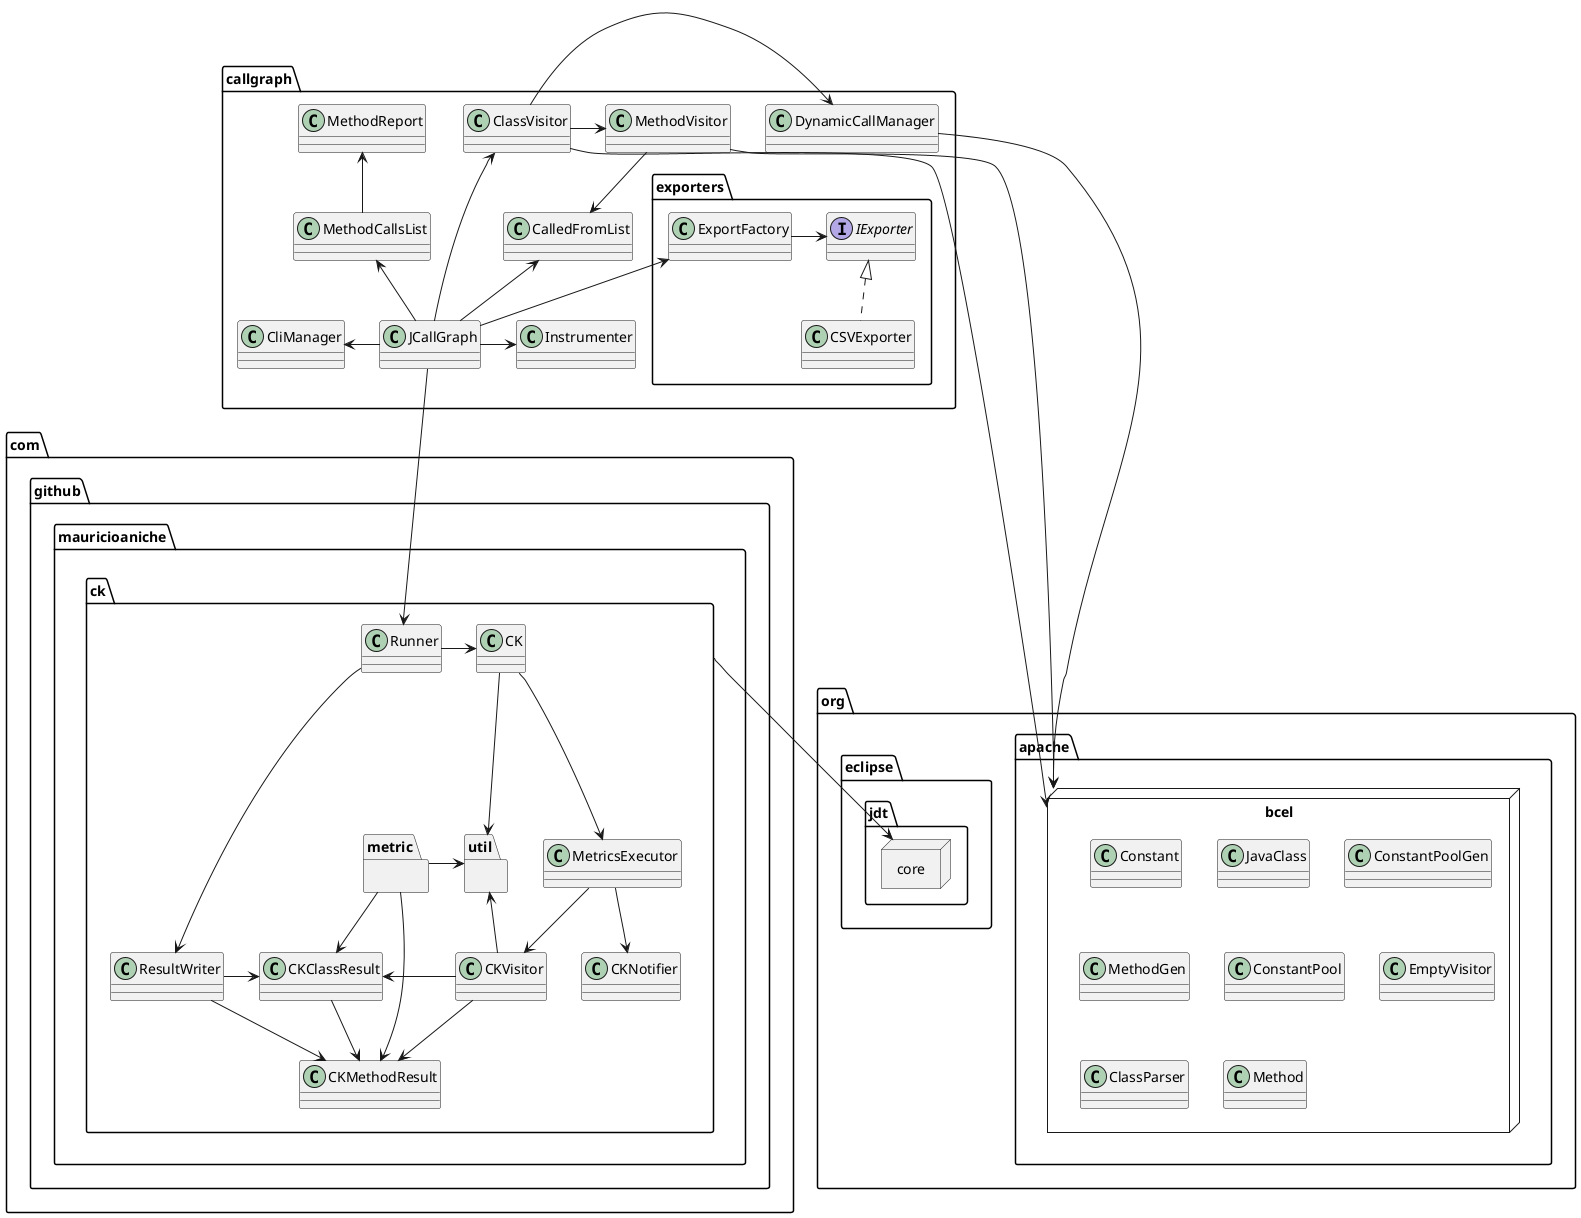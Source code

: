 @startuml components


package callgraph {

    class CalledFromList {
    }

    class ClassVisitor  { 
    }

' extends EmptyVisitor
    class CliManager {

    }

    class DynamicCallManager {
    }

    class Instrumenter {
    }

    class JCallGraph {
    }

    class MethodCallsList {
    }

    class MethodReport {
    }

    class MethodVisitor {
    }
    package exporters {
        interface IExporter {
            }

        class CSVExporter implements IExporter {
            }
        class ExportFactory {}
    }
}


package com.github.mauricioaniche.ck {
    package util {}
    package metric {}

    class CK {}
    class CKClassResult {}
    class CKMethodResult {}
    class CKNotifier {}
    class CKVisitor {}
    class MetricsExecutor {}
    class ResultWriter {}
    class ResultWriter {}
    class Runner {}
}

package org.apache.bcel <<Node>> {
    class Constant {}
    class JavaClass {}
    class ConstantPoolGen {}
    class MethodGen {}
    class ConstantPool {}
    class EmptyVisitor {}
    class ClassParser {}
    class Method {}
}

package org.eclipse.jdt.core <<Node>> {

}

/' JCG '/

ClassVisitor -left-> DynamicCallManager
ClassVisitor -> MethodVisitor
ClassVisitor -> org.apache.bcel


JCallGraph -> ClassVisitor
JCallGraph -up-> MethodCallsList
JCallGraph -up-> CalledFromList
JCallGraph -> Instrumenter
JCallGraph -down-> Runner
JCallGraph -up-> ExportFactory
JCallGraph -left-> CliManager

MethodCallsList -up-> MethodReport

MethodVisitor -down-> CalledFromList
MethodVisitor -> org.apache.bcel

DynamicCallManager -> org.apache.bcel

ExportFactory -> IExporter

/' CK '/

com.github.mauricioaniche.ck -down-> org.eclipse.jdt.core

Runner -right-> CK
Runner -> ResultWriter

CKVisitor -> CKClassResult
CKVisitor -up-> util
ResultWriter -> CKClassResult
metric -down-> CKClassResult

CKVisitor -> CKMethodResult
ResultWriter -> CKMethodResult
metric -down-> CKMethodResult
CKClassResult -down-> CKMethodResult

MetricsExecutor -down-> CKNotifier

MetricsExecutor -down-> CKVisitor

CK -down-> MetricsExecutor
CK -> util

metric -> util


@enduml



